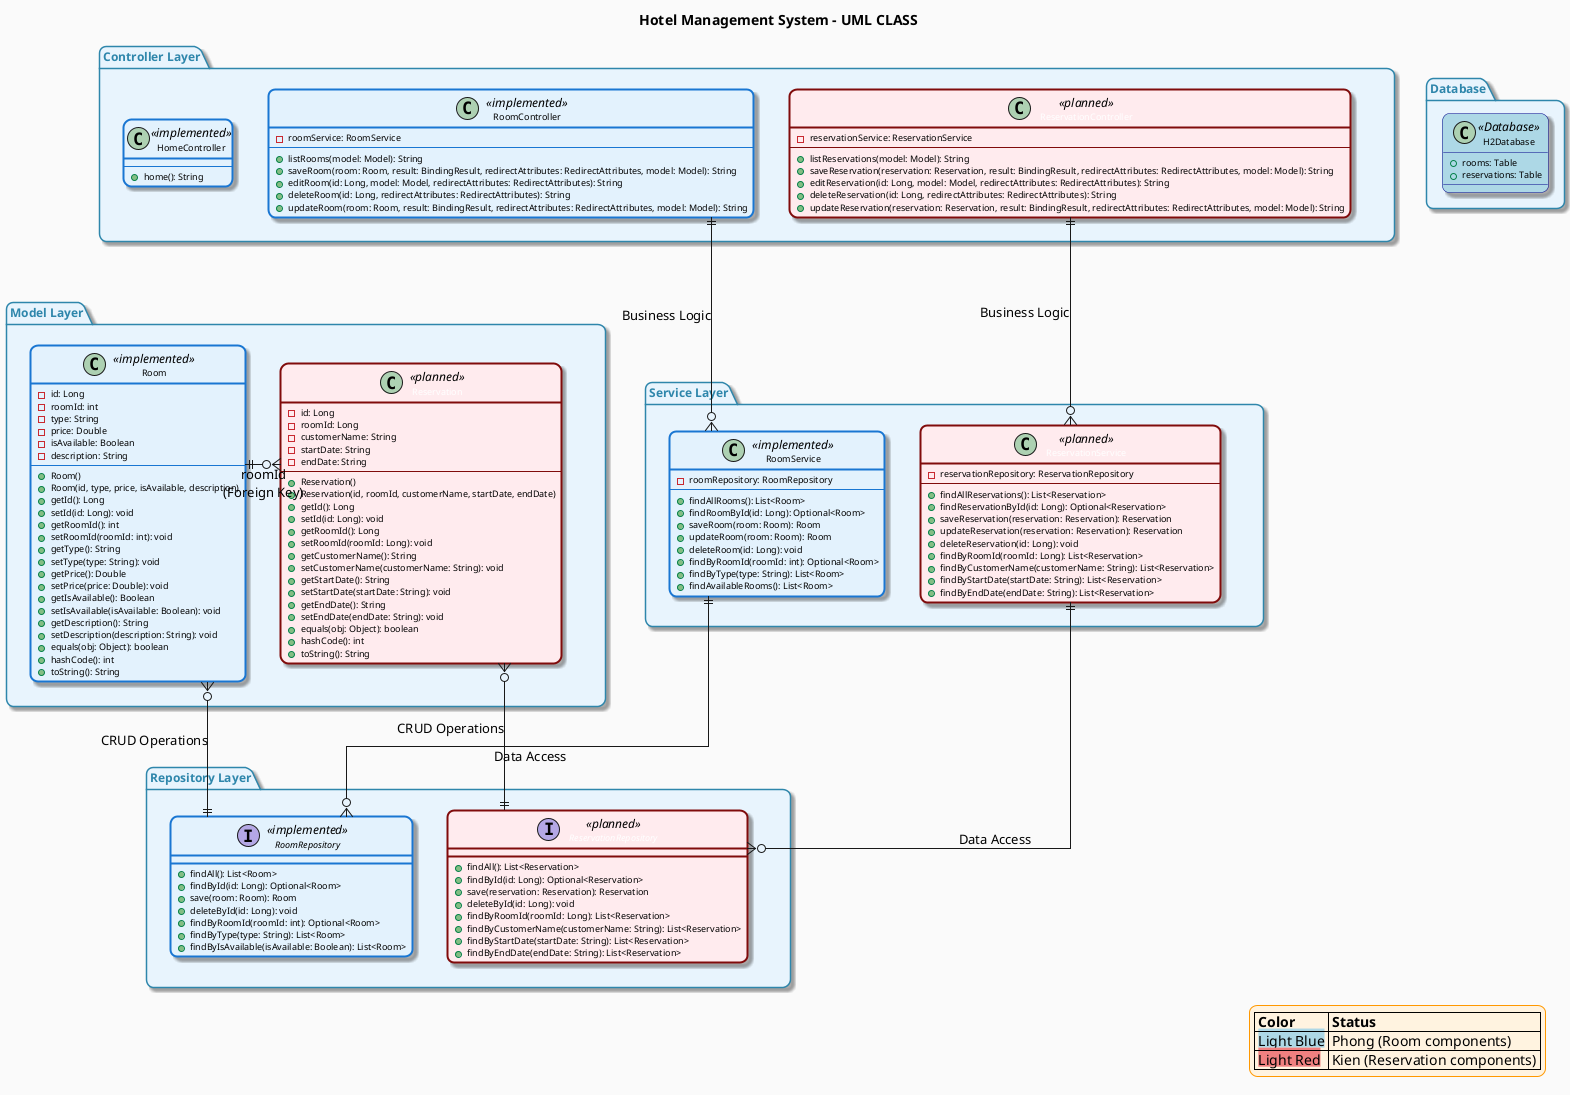@startuml Hotel Management System - UML Class Diagram

' Title
title Hotel Management System - UML CLASS

' Layout direction
!define DIRECTION top to bottom direction

' Package definitions
package "Model Layer" {
    class Room <<implemented>> {
        - id: Long
        - roomId: int
        - type: String
        - price: Double
        - isAvailable: Boolean
        - description: String
        --
        + Room()
        + Room(id, type, price, isAvailable, description)
        + getId(): Long
        + setId(id: Long): void
        + getRoomId(): int
        + setRoomId(roomId: int): void
        + getType(): String
        + setType(type: String): void
        + getPrice(): Double
        + setPrice(price: Double): void
        + getIsAvailable(): Boolean
        + setIsAvailable(isAvailable: Boolean): void
        + getDescription(): String
        + setDescription(description: String): void
        + equals(obj: Object): boolean
        + hashCode(): int
        + toString(): String
    }
    
    class Reservation <<planned>> {
        - id: Long
        - roomId: Long
        - customerName: String
        - startDate: String
        - endDate: String
        --
        + Reservation()
        + Reservation(id, roomId, customerName, startDate, endDate)
        + getId(): Long
        + setId(id: Long): void
        + getRoomId(): Long
        + setRoomId(roomId: Long): void
        + getCustomerName(): String
        + setCustomerName(customerName: String): void
        + getStartDate(): String
        + setStartDate(startDate: String): void
        + getEndDate(): String
        + setEndDate(endDate: String): void
        + equals(obj: Object): boolean
        + hashCode(): int
        + toString(): String
    }
    
    ' Position models side by side
    Room -[hidden]right- Reservation
}

package "Repository Layer" {
    interface RoomRepository <<implemented>> {
        + findAll(): List<Room>
        + findById(id: Long): Optional<Room>
        + save(room: Room): Room
        + deleteById(id: Long): void
        + findByRoomId(roomId: int): Optional<Room>
        + findByType(type: String): List<Room>
        + findByIsAvailable(isAvailable: Boolean): List<Room>
    }
    
    interface ReservationRepository <<planned>> {
        + findAll(): List<Reservation>
        + findById(id: Long): Optional<Reservation>
        + save(reservation: Reservation): Reservation
        + deleteById(id: Long): void
        + findByRoomId(roomId: Long): List<Reservation>
        + findByCustomerName(customerName: String): List<Reservation>
        + findByStartDate(startDate: String): List<Reservation>
        + findByEndDate(endDate: String): List<Reservation>
    }
    
    ' Position repositories side by side
    RoomRepository -[hidden]right- ReservationRepository
}

package "Service Layer" {
    class RoomService <<implemented>> {
        - roomRepository: RoomRepository
        --
        + findAllRooms(): List<Room>
        + findRoomById(id: Long): Optional<Room>
        + saveRoom(room: Room): Room
        + updateRoom(room: Room): Room
        + deleteRoom(id: Long): void
        + findByRoomId(roomId: int): Optional<Room>
        + findByType(type: String): List<Room>
        + findAvailableRooms(): List<Room>
    }
    
    class ReservationService <<planned>> {
        - reservationRepository: ReservationRepository
        --
        + findAllReservations(): List<Reservation>
        + findReservationById(id: Long): Optional<Reservation>
        + saveReservation(reservation: Reservation): Reservation
        + updateReservation(reservation: Reservation): Reservation
        + deleteReservation(id: Long): void
        + findByRoomId(roomId: Long): List<Reservation>
        + findByCustomerName(customerName: String): List<Reservation>
        + findByStartDate(startDate: String): List<Reservation>
        + findByEndDate(endDate: String): List<Reservation>
    }
    
    ' Position services side by side
    RoomService -[hidden]right- ReservationService
}

package "Controller Layer" {
    class HomeController <<implemented>> {
        --
        + home(): String
    }
    
    class RoomController <<implemented>> {
        - roomService: RoomService
        --
        + listRooms(model: Model): String
        + saveRoom(room: Room, result: BindingResult, redirectAttributes: RedirectAttributes, model: Model): String
        + editRoom(id: Long, model: Model, redirectAttributes: RedirectAttributes): String
        + deleteRoom(id: Long, redirectAttributes: RedirectAttributes): String
        + updateRoom(room: Room, result: BindingResult, redirectAttributes: RedirectAttributes, model: Model): String
    }
    
    class ReservationController <<planned>> {
        - reservationService: ReservationService
        --
        + listReservations(model: Model): String
        + saveReservation(reservation: Reservation, result: BindingResult, redirectAttributes: RedirectAttributes, model: Model): String
        + editReservation(id: Long, model: Model, redirectAttributes: RedirectAttributes): String
        + deleteReservation(id: Long, redirectAttributes: RedirectAttributes): String
        + updateReservation(reservation: Reservation, result: BindingResult, redirectAttributes: RedirectAttributes, model: Model): String
    }
    
    ' Position controllers in a line
    HomeController -[hidden]right- RoomController
    RoomController -[hidden]right- ReservationController
}

package "Database" {
    class H2Database <<Database>> {
        + rooms: Table
        + reservations: Table
    }
}

' ===============================
' RELATIONSHIPS & FLOW DIAGRAM
' ===============================

' Layer positioning (top to bottom)
"Model Layer" -[hidden]down- "Repository Layer"
"Repository Layer" -[hidden]down- "Service Layer"
"Service Layer" -[hidden]down- "Controller Layer"

' =============================
' ENTITY RELATIONSHIPS
' =============================
Room ||--down-o{ Reservation : "roomId\n(Foreign Key)"

' =============================
' DATA ACCESS RELATIONSHIPS  
' =============================
RoomRepository ||--up-o{ Room : "CRUD Operations"
ReservationRepository ||--up-o{ Reservation : "CRUD Operations"

' =============================
' SERVICE DEPENDENCIES
' =============================
RoomService ||--down-o{ RoomRepository : "Data Access"
ReservationService ||--down-o{ ReservationRepository : "Data Access"

' =============================
' CONTROLLER DEPENDENCIES
' =============================
RoomController ||--down-o{ RoomService : "Business Logic"
ReservationController ||--down-o{ ReservationService : "Business Logic"

' Legend
legend right
    |= Color |= Status |
    | <back:lightblue>Light Blue</back> | Phong (Room components) |
    | <back:lightcoral>Light Red</back> | Kien (Reservation components) |
endlegend

' Enhanced Styling for better visual experience
skinparam backgroundColor #FAFAFA
skinparam shadowing true
skinparam roundCorner 15
skinparam linetype ortho

skinparam class {
    BackgroundColor lightblue
    BorderColor darkblue
    ArrowColor darkblue
    FontSize 10
    AttributeFontSize 9
}

skinparam interface {
    BackgroundColor lightcyan
    BorderColor darkblue
    FontSize 10
}

skinparam package {
    BackgroundColor #E8F4FD
    BorderColor #2E86AB
    FontColor #2E86AB
    FontSize 12
    FontStyle bold
}

skinparam note {
    BackgroundColor #E8F8E8
    BorderColor #4CAF50
    FontSize 9
}

skinparam legend {
    BackgroundColor #FFF3E0
    BorderColor #FF9800
}

' Enhanced styling for component status
skinparam class<<implemented>> {
    BackgroundColor #E3F2FD
    BorderColor #1976D2
    BorderThickness 2
}

skinparam class<<planned>> {
    BackgroundColor #FFEBEE
    BorderColor #800b0bff
    BorderThickness 2
    FontColor #ffffffff
}

skinparam interface<<implemented>> {
    BackgroundColor #E8F5E8
    BorderColor #388E3C
    BorderThickness 2
}

skinparam interface<<planned>> {
    BackgroundColor #FFF3E0
    BorderColor #F57C00
    BorderThickness 2
}

@enduml
